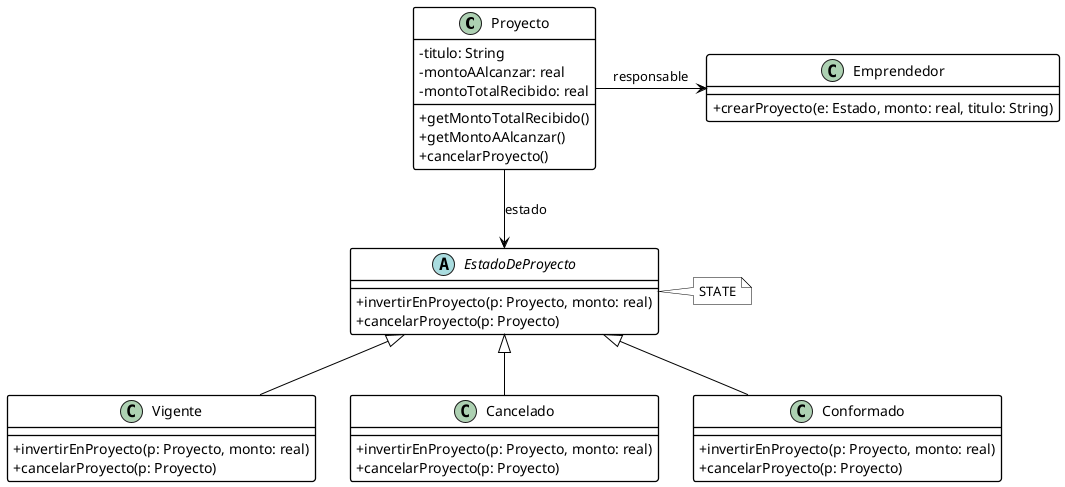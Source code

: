 @startuml ej1
skinparam ClassBackgroundColor transparent
skinparam NoteBackgroundColor transparent
skinparam classAttributeIconSize 0 
skinparam ClassBorderThickness 1.3
skinparam ClassBorderColor Black
skinparam NoteBorderColor Black
skinparam ArrowColor Black
skinparam shadowing false

class Proyecto{
    -titulo: String
    -montoAAlcanzar: real
    -montoTotalRecibido: real
    +getMontoTotalRecibido()
    +getMontoAAlcanzar()
    +cancelarProyecto()
}

class Emprendedor{
    +crearProyecto(e: Estado, monto: real, titulo: String)
}

Emprendedor <-l- Proyecto : responsable

abstract EstadoDeProyecto{
    +invertirEnProyecto(p: Proyecto, monto: real)
    +cancelarProyecto(p: Proyecto)
}
EstadoDeProyecto <-u- Proyecto : estado
note "STATE" as N1
N1 .l. EstadoDeProyecto
class Vigente{
    +invertirEnProyecto(p: Proyecto, monto: real)
    +cancelarProyecto(p: Proyecto)
}

class Cancelado{
    +invertirEnProyecto(p: Proyecto, monto: real)
    +cancelarProyecto(p: Proyecto)
}

class Conformado{
    +invertirEnProyecto(p: Proyecto, monto: real)
    +cancelarProyecto(p: Proyecto)
}

EstadoDeProyecto <|-- Vigente
EstadoDeProyecto <|-- Conformado
EstadoDeProyecto <|-- Cancelado
@enduml
